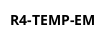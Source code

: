 @startuml

title R4-TEMP-EM

!define	STM_CTL_VLV	TIC-4181
!define	CW_CTL_VLV	TIC-4169
!define	HO_CTL_VLV	FIC-4162
!define	TO_CTL_VLV	FIC-4164
!define	TOT_CTL_VLV	TIC-1761
!define VLV_CTL_EM  R4-JACKET-EM

@enduml